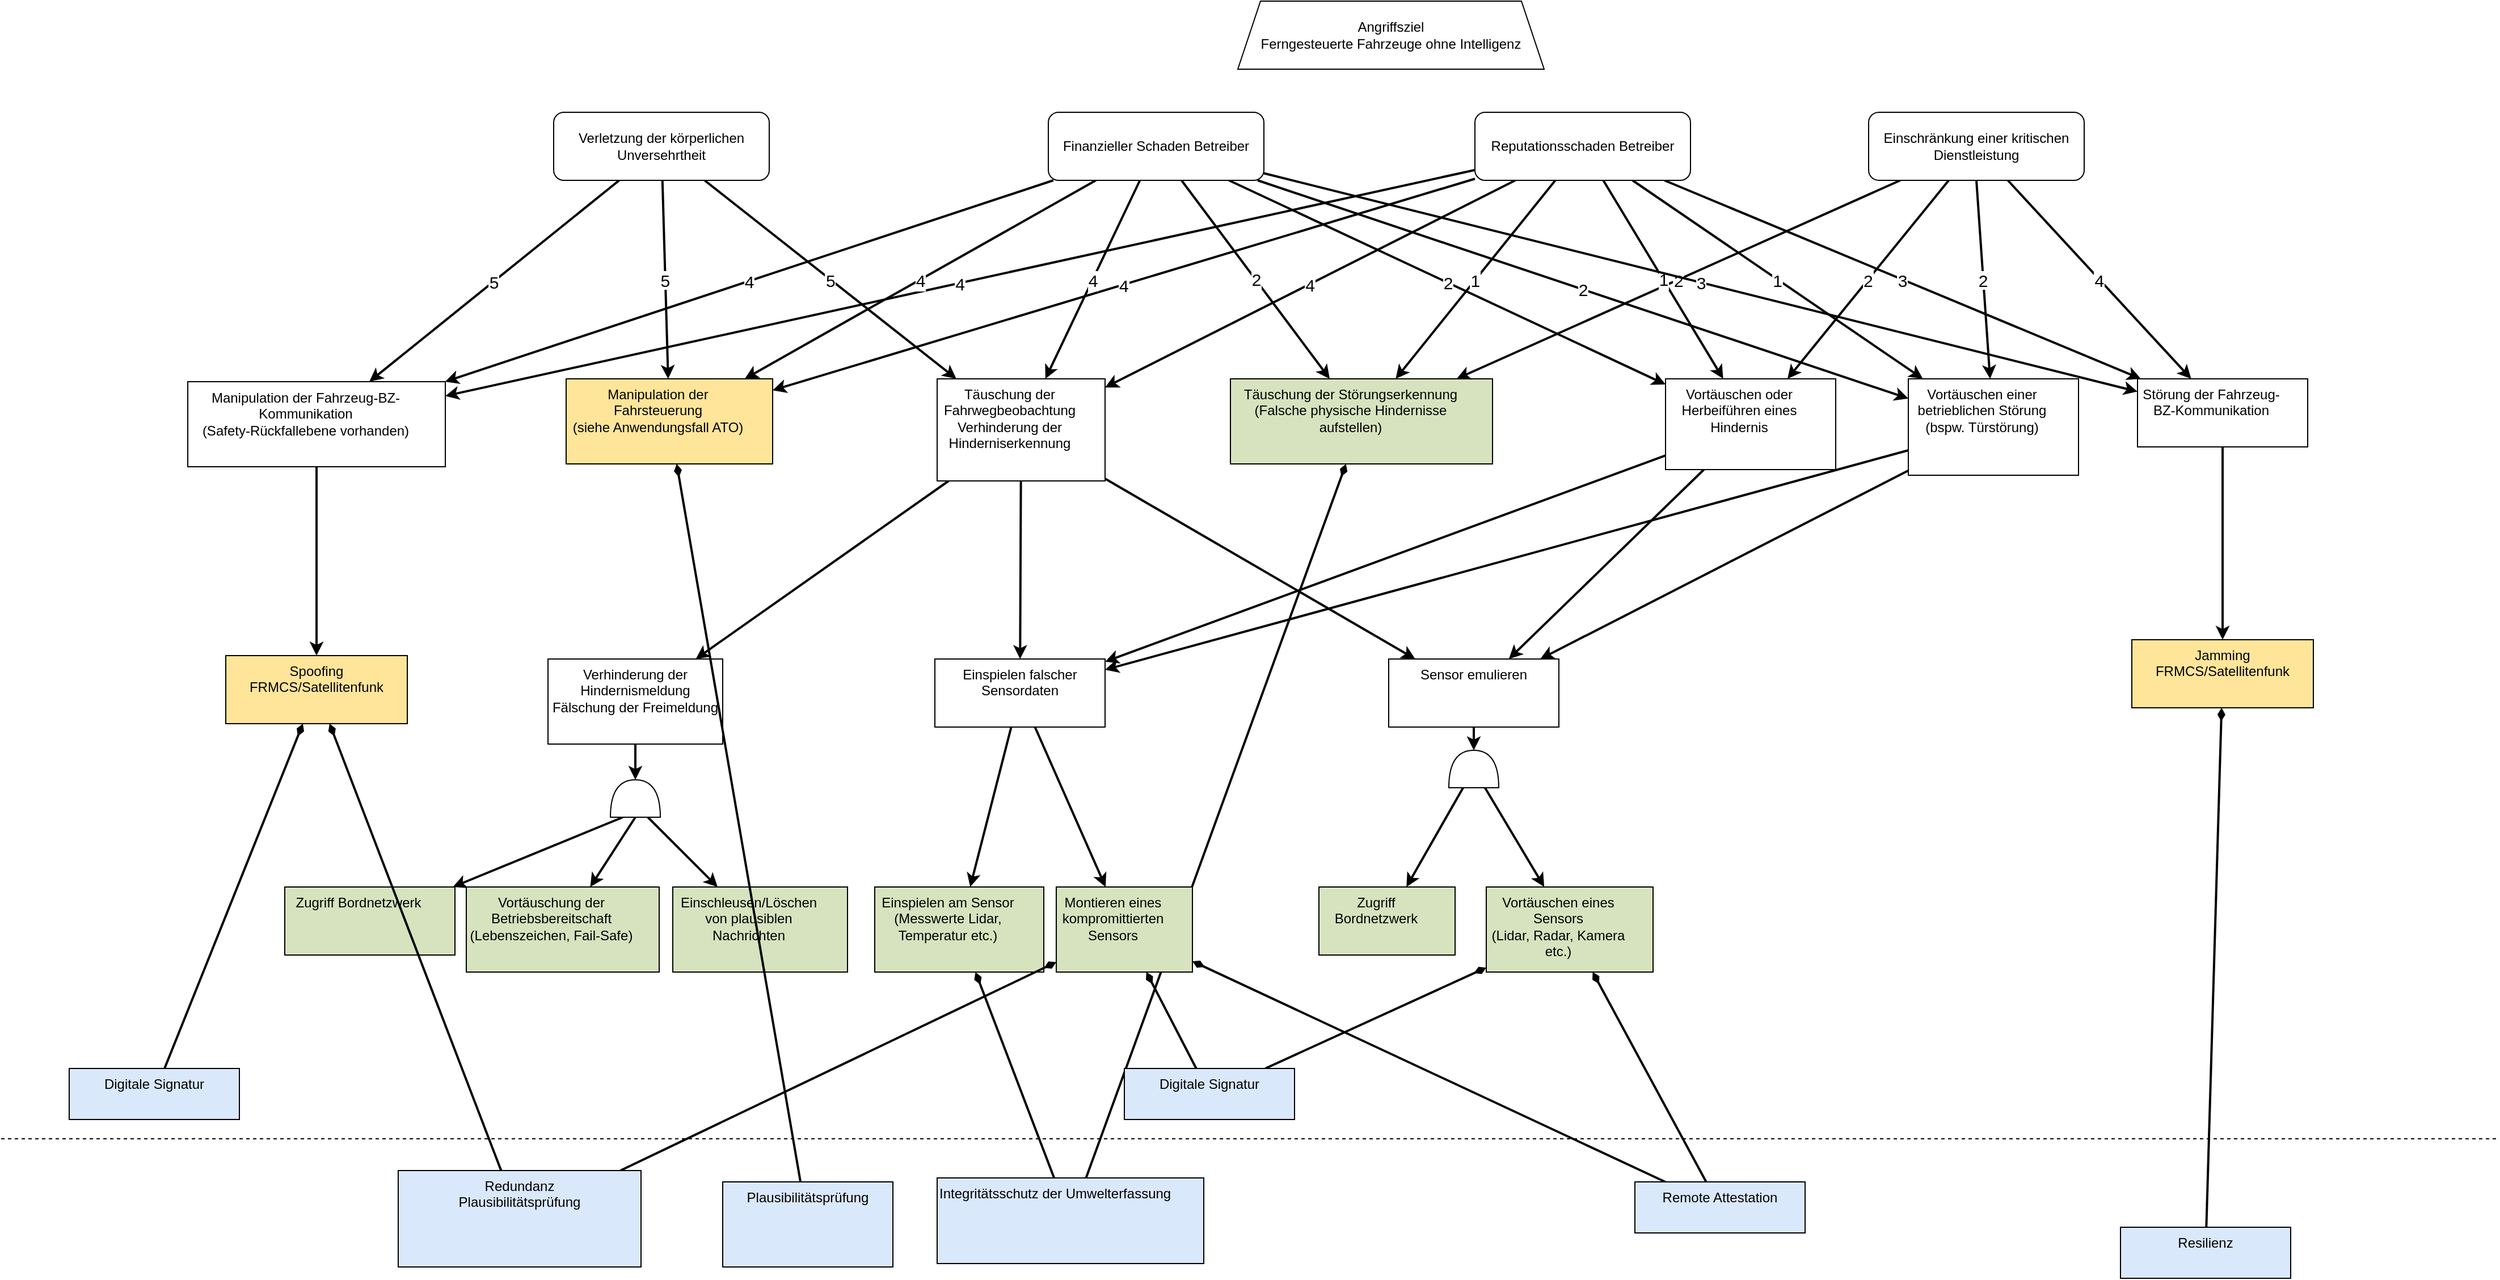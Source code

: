 <mxfile compressed="false" version="22.1.16" type="device">
  <diagram id="18T-zkGLtZhJzbRKgW8F" name="Seite-1">
    <mxGraphModel dx="1434" dy="836" grid="1" gridSize="10" guides="1" tooltips="1" connect="1" arrows="1" fold="1" page="1" pageScale="1" pageWidth="1169" pageHeight="827" math="0" shadow="0">
      <root>
        <object tooltip="" id="0">
          <ag_global_attributes>
            <ag_global_attribute name="Resources" value="" iconName="hammer" min="0" max="5" />
            <ag_global_attribute name="Knowledge" value="" iconName="lightbulb" min="0" max="5" />
            <ag_global_attribute name="Location" value="" iconName="map_pin_ellipse" min="0" max="1" />
            <ag_global_attribute name="Impact" value="" iconName="flame" min="0" max="5" />
          </ag_global_attributes>
          <ag_attributes />
          <ag_computed_attributes />
          <ag_aggregation_functions>
            <ag_aggregation_function name="default" id="6b1d22791hih8" default="activity_w;link" fn="function (collection) { &#xa;    var result = null; &#xa;    if (collection.childAttributes.length == 1) { &#xa;        result = collection.childAttributes[0].attributes;&#xa;        result._marking = collection.childAttributes[0].id;&#xa;    } else { &#xa;        var candidates = []; &#xa;        var worstValue = 0; &#xa;        collection.childAttributes.forEach(function(child) { &#xa;            var value = parseInt(child.computedAttribute); &#xa;            if (value &gt; worstValue) { &#xa;                worstValue = value; &#xa;                candidates = []; &#xa;                candidates.push(child); &#xa;            } else if (value == worstValue) { &#xa;                candidates.push(child); &#xa;            } &#xa;        }); &#xa;        var tiebreaker = function(candidates, name, max) { &#xa;            var min_value = max; &#xa;            candidates.forEach(function(node) { &#xa;                min_value = Math.min(min_value, node.attributes[name]); &#xa;            }); &#xa;            result = []; &#xa;            candidates.forEach(function(node) { &#xa;                if (node.attributes[name] == min_value) { &#xa;                    result.push(node); &#xa;                } &#xa;            }); &#xa;            return result; &#xa;        }; &#xa;        if (candidates.length &gt; 1) { &#xa;            candidates = tiebreaker(candidates, &quot;Resources&quot;, collection.globalAttributes[&quot;Resources&quot;].max); &#xa;            if (candidates.length &gt; 1) { &#xa;                candidates = tiebreaker(candidates, &quot;Knowledge&quot;, collection.globalAttributes[&quot;Knowledge&quot;].max); &#xa;            } &#xa;        } &#xa;        result = candidates[0].attributes;&#xa;        result._marking = candidates[0].id;&#xa;    } &#xa;    return result; &#xa;}" />
            <ag_aggregation_function name="AND" id="gf0d4f199018" default="and" fn="function (collection) { &#xa;    var result = {}; &#xa;    var ids = [];&#xa;    collection.childAttributes.forEach(function(child) { &#xa;    for (var attribute in child.attributes) { &#xa;            if (attribute in result) { &#xa;                result[attribute] += parseInt(child.attributes[attribute]); &#xa;            } else { &#xa;                result[attribute] = parseInt(child.attributes[attribute]); &#xa;            } &#xa;        }&#xa;        ids.push(child.id);&#xa;    }); &#xa;    for (var attribute in result) { &#xa;        if (attribute in collection.globalAttributes) { &#xa;            result[attribute] = Math.min(collection.globalAttributes[attribute].max, result[attribute]); &#xa;        } &#xa;    }&#xa;    result._marking = ids.join(&quot;;&quot;);&#xa;    return result; &#xa;}" />
            <ag_aggregation_function name="Security Control" id="73f575i0ghij5" default="activity_g;activity_y" fn="function (collection) { &#xa;    var result = {}; &#xa;    for (var attribute in collection.localAttributes) { &#xa;        result[attribute] = parseInt(collection.localAttributes[attribute]); &#xa;    } &#xa;    collection.childAttributes.forEach(function(child) { &#xa;        for (var attribute in child.attributes) { &#xa;            if (attribute in collection.globalAttributes) { &#xa;                if (attribute in result) { &#xa;                    result[attribute] += parseInt(child.attributes[attribute]); &#xa;                } &#xa;            } &#xa;        } &#xa;    }); &#xa;    for (var attribute in result) { &#xa;        if (attribute in collection.globalAttributes) { &#xa;            result[attribute] = Math.min(collection.globalAttributes[attribute].max, result[attribute]); &#xa;        } &#xa;    } &#xa;    return result; &#xa;}" />
            <ag_aggregation_function name="Risk" id="egf49jfgj408" default="consequence" fn="function (collection) {  &#xa;    var maxRisk = &quot;L&quot;; &#xa;    var matrix = [ &#xa;        [&quot;L&quot;, &quot;L&quot;, &quot;L&quot;, &quot;L&quot;, &quot;L&quot;], &#xa;        [&quot;L&quot;, &quot;L&quot;, &quot;M&quot;, &quot;M&quot;, &quot;M&quot;], &#xa;        [&quot;L&quot;, &quot;M&quot;, &quot;M&quot;, &quot;S&quot;, &quot;S&quot;], &#xa;        [&quot;L&quot;, &quot;M&quot;, &quot;S&quot;, &quot;V&quot;, &quot;V&quot;], &#xa;        [&quot;L&quot;, &quot;M&quot;, &quot;S&quot;, &quot;V&quot;, &quot;V&quot;], &#xa;    ];&#xa;    var updatedImpacts = [];&#xa;    var ids = [];&#xa; &#xa;    var compareRisk = function(risk1, risk2) { &#xa;        /*&#xa;        * Returns:&#xa;        *  - Null: if one of the parameters is not a character representing a risk&#xa;        *  - Negativ integer: if risk1 &lt; risk2&#xa;        *  - Zero: if risks are equal&#xa;        *  - Positive integer: if risk1 &gt; risk2&#xa;        */&#xa;        var values = [&quot;L&quot;, &quot;M&quot;, &quot;S&quot;, &quot;V&quot;]; &#xa;        var index_risk1 = values.indexOf(risk1); &#xa;        var index_risk2 = values.indexOf(risk2); &#xa; &#xa;        if (index_risk1 == -1 || index_risk2 == -1) { &#xa;            return null; &#xa;        } &#xa;        return index_risk1 - index_risk2; &#xa; &#xa;    } &#xa;     &#xa;    collection.childAttributes.forEach(function(child) {  &#xa;        var impact = 1;  &#xa;        if (child.edgeWeight !== null) {  &#xa;            impact = parseInt(child.edgeWeight);  &#xa;        }&#xa;        var _impact = parseInt(child.attributes._impact) || 0;&#xa;        impact = Math.max(impact - _impact, 1);&#xa;        updatedImpacts.push(child.id + &#39;:&#39; + impact);&#xa;        var af = parseInt(child.computedAttribute) || parseInt(child.attributes._af);&#xa;        risk = matrix[af - 1][impact - 1];&#xa;        result = compareRisk(risk, maxRisk);&#xa;        if (result &gt; 0) { &#xa;            maxRisk = risk;&#xa;            ids = [child.id];&#xa;        } else if (result == 0){&#xa;            ids.push(child.id);&#xa;        }&#xa;    });  &#xa;  &#xa;    var result = {&#39;_risk&#39;: maxRisk, &quot;_marking&quot;: ids.join(&quot;;&quot;)};&#xa;    if (updatedImpacts.length &gt; 0) {&#xa;        result._weight = updatedImpacts.join(&#39;;&#39;);&#xa;    }&#xa;    return result;&#xa;}" />
            <ag_aggregation_function name="Impact" id="397423adceb0f" default="" fn="function(collection) {&#xa;    var impact = 0;&#xa;    var result = {}&#xa;    &#xa;    collection.childAttributes.forEach(function(child) {&#xa;        if (&quot;Impact&quot; in child.attributes) {&#xa;            impact += parseInt(child.attributes[&quot;Impact&quot;]);&#xa;        } else if (&quot;Resources&quot; in child.attributes &amp;&amp; &quot;Knowledge&quot; in child.attributes &amp;&amp; &quot;Location&quot; in child.attributes) {&#xa;            result._af = child.computedAttribute&#xa;            result._marking = child.id;&#xa;        }&#xa;    });&#xa;    result._impact = Math.min(impact, collection.globalAttributes[&quot;Impact&quot;].max);&#xa;    &#xa;    return result;&#xa;}" />
          </ag_aggregation_functions>
          <ag_computed_attributes_functions>
            <ag_computed_attributes_function name="default" id="dbg60ff69g9a" default="activity_w;activity_g;activity_y" fn="function (collection) { &#xa;    var colorMatrix = {&#xa;        5: {&quot;fillColor&quot;: &quot;#cc0000&quot;, &quot;fontColor&quot;: &quot;#ffffff&quot;},&#xa;        4: {&quot;fillColor&quot;: &quot;#ff4000&quot;, &quot;fontColor&quot;: &quot;#ffffff&quot;},&#xa;        3: {&quot;fillColor&quot;: &quot;#ffdd00&quot;, &quot;fontColor&quot;: &quot;#000000&quot;},&#xa;        2: {&quot;fillColor&quot;: &quot;#d4ff00&quot;, &quot;fontColor&quot;: &quot;#000000&quot;},&#xa;        1: {&quot;fillColor&quot;: &quot;#40ff00&quot;, &quot;fontColor&quot;: &quot;#000000&quot;}&#xa;    }&#xa;    var matrix = [ &#xa;        [5, 5, 4, 3, 2], &#xa;        [5, 4, 4, 3, 2], &#xa;        [5, 4, 4, 3, 2], &#xa;        [4, 3, 3, 2, 1], &#xa;        [3, 2, 2, 1, 1], &#xa;    ];&#xa;    var result = {};&#xa;    &#xa;    if (&quot;Knowledge&quot; in collection.cellAttributes &amp;&amp; &quot;Resources&quot; in collection.cellAttributes) {&#xa;        var knowledgeIndex = parseInt(collection.cellAttributes[&quot;Knowledge&quot;]) - 1; &#xa;        var resourcesIndex = parseInt(collection.cellAttributes[&quot;Resources&quot;]) - 1;&#xa;        &#xa;        var value = Math.min(5, &#xa;            Math.max(collection.globalAttributes[&quot;Location&quot;].max, &#xa;                Math.max( matrix[knowledgeIndex][resourcesIndex] - parseInt(collection.cellAttributes[&quot;Location&quot;])) &#xa;            ));&#xa;        result = colorMatrix[value] || result;&#xa;        result[&quot;value&quot;] = value;&#xa;    }&#xa;    &#xa;    return result;&#xa;}" />
            <ag_computed_attributes_function name="Risk" id="6c831697g9i0a" default="" fn="function(collection){&#xa;    var riskMatrix = {&#xa;        &quot;V&quot;: {&quot;fillColor&quot;: &quot;#cc0000&quot;, &quot;fontColor&quot;: &quot;#ffffff&quot;},&#xa;        &quot;S&quot;: {&quot;fillColor&quot;: &quot;#ff4000&quot;, &quot;fontColor&quot;: &quot;#ffffff&quot;},&#xa;        &quot;M&quot;: {&quot;fillColor&quot;: &quot;#ffdd00&quot;, &quot;fontColor&quot;: &quot;#000000&quot;},&#xa;        &quot;L&quot;: {&quot;fillColor&quot;: &quot;#40ff00&quot;, &quot;fontColor&quot;: &quot;#000000&quot;},&#xa;    };&#xa;    var result = {};&#xa;    &#xa;    if (&quot;_risk&quot; in collection.cellAttributes) {&#xa;        var risk = collection.cellAttributes[&quot;_risk&quot;];&#xa;        result = riskMatrix[risk] || result;&#xa;        result[&quot;value&quot;] = risk;&#xa;    }&#xa;    &#xa;    return result; &#xa;}" />
          </ag_computed_attributes_functions>
          <mxCell />
        </object>
        <object id="1">
          <ag_attributes />
          <ag_computed_attributes />
          <mxCell parent="0" />
        </object>
        <object label="Angriffsziel&#xa;Ferngesteuerte Fahrzeuge ohne Intelligenz" id="mxATmi012RiIu9O2vkhX-1">
          <ag_attributes />
          <ag_computed_attributes />
          <mxCell style="shape=trapezoid;perimeter=trapezoidPerimeter;whiteSpace=wrap;fixedSize=1;" parent="1" vertex="1">
            <mxGeometry x="1150" y="37" width="270" height="60" as="geometry" />
          </mxCell>
        </object>
        <object id="jjqHPBLe786R-txHyVQs-14">
          <ag_attributes />
          <ag_computed_attributes />
          <mxCell style="edgeStyle=none;rounded=0;orthogonalLoop=1;jettySize=auto;html=1;strokeWidth=2;startArrow=diamondThin;startFill=1;endArrow=none;endFill=0;strokeColor=#000000;" parent="1" source="mxATmi012RiIu9O2vkhX-2" target="jjqHPBLe786R-txHyVQs-13" edge="1">
            <mxGeometry relative="1" as="geometry" />
          </mxCell>
        </object>
        <object label="Täuschung der Störungserkennung&#xa;(Falsche physische Hindernisse aufstellen)" Resources="1" Knowledge="1" Location="1" id="mxATmi012RiIu9O2vkhX-2">
          <ag_attributes label="NaN" Resources="4" Knowledge="3" Location="1" />
          <ag_computed_attributes fillColor="#d4ff00" fontColor="#000000" value="2" />
          <ag_computed_attributes_function_reference ag_computed_attributes_function_reference="dbg60ff69g9a" />
          <ag_aggregation_function_reference ag_aggregation_function_reference="73f575i0ghij5" />
          <mxCell style="rounded=0;whiteSpace=wrap;fillColor=#d7e3bf;shape=attackgraphs.node;verticalAlign=top;spacingRight=20;" parent="1" vertex="1">
            <mxGeometry x="1143.5" y="370" width="231" height="75" as="geometry" />
          </mxCell>
        </object>
        <object id="C86PUB9HSNDWb6o74AGg-10">
          <ag_attributes />
          <ag_computed_attributes />
          <mxCell style="edgeStyle=none;rounded=0;orthogonalLoop=1;jettySize=auto;html=1;strokeWidth=2;strokeColor=#000000;" parent="1" source="mxATmi012RiIu9O2vkhX-3" target="mxATmi012RiIu9O2vkhX-34" edge="1">
            <mxGeometry relative="1" as="geometry" />
          </mxCell>
        </object>
        <object id="C86PUB9HSNDWb6o74AGg-11">
          <ag_attributes />
          <ag_computed_attributes />
          <mxCell style="edgeStyle=none;rounded=0;orthogonalLoop=1;jettySize=auto;html=1;strokeWidth=2;strokeColor=#000000;" parent="1" source="mxATmi012RiIu9O2vkhX-3" target="_hXKhvRjGUk6XDiFUar--5" edge="1">
            <mxGeometry relative="1" as="geometry" />
          </mxCell>
        </object>
        <object label="Vortäuschen einer betrieblichen Störung&#xa;(bspw. Türstörung)" id="mxATmi012RiIu9O2vkhX-3">
          <ag_attributes label="NaN" Resources="5" Knowledge="5" Location="0" _marking="mxATmi012RiIu9O2vkhX-34" />
          <ag_computed_attributes fillColor="#40ff00" fontColor="#000000" value="1" />
          <ag_aggregation_function_reference ag_aggregation_function_reference="6b1d22791hih8" />
          <ag_computed_attributes_function_reference ag_computed_attributes_function_reference="dbg60ff69g9a" />
          <mxCell style="rounded=0;whiteSpace=wrap;shape=attackgraphs.node;verticalAlign=top;spacingRight=20;" parent="1" vertex="1">
            <mxGeometry x="1741" y="370" width="150" height="85" as="geometry" />
          </mxCell>
        </object>
        <object id="mxATmi012RiIu9O2vkhX-33">
          <ag_attributes />
          <ag_computed_attributes />
          <mxCell style="edgeStyle=none;rounded=0;orthogonalLoop=1;jettySize=auto;strokeWidth=2;strokeColor=#000000;" parent="1" source="mxATmi012RiIu9O2vkhX-4" target="mxATmi012RiIu9O2vkhX-32" edge="1">
            <mxGeometry relative="1" as="geometry" />
          </mxCell>
        </object>
        <object label="Manipulation der Fahrzeug-BZ-Kommunikation&#xa;(Safety-Rückfallebene vorhanden)" id="mxATmi012RiIu9O2vkhX-4">
          <ag_attributes label="NaN" Resources="5" Knowledge="5" Location="1" _marking="mxATmi012RiIu9O2vkhX-32" />
          <ag_computed_attributes fillColor="#40ff00" fontColor="#000000" value="1" />
          <ag_aggregation_function_reference ag_aggregation_function_reference="6b1d22791hih8" />
          <ag_computed_attributes_function_reference ag_computed_attributes_function_reference="dbg60ff69g9a" />
          <mxCell style="rounded=0;whiteSpace=wrap;shape=attackgraphs.node;verticalAlign=top;spacingRight=20;" parent="1" vertex="1">
            <mxGeometry x="224.5" y="372.5" width="227" height="75" as="geometry" />
          </mxCell>
        </object>
        <object id="mxATmi012RiIu9O2vkhX-31">
          <ag_attributes />
          <ag_computed_attributes />
          <mxCell style="edgeStyle=none;rounded=0;orthogonalLoop=1;jettySize=auto;strokeWidth=2;strokeColor=#000000;" parent="1" source="mxATmi012RiIu9O2vkhX-5" target="mxATmi012RiIu9O2vkhX-30" edge="1">
            <mxGeometry relative="1" as="geometry" />
          </mxCell>
        </object>
        <object label="Störung der Fahrzeug-BZ-Kommunikation" id="mxATmi012RiIu9O2vkhX-5">
          <ag_attributes label="NaN" Resources="4" Knowledge="5" Location="1" _marking="mxATmi012RiIu9O2vkhX-30" />
          <ag_computed_attributes fillColor="#40ff00" fontColor="#000000" value="1" />
          <ag_aggregation_function_reference ag_aggregation_function_reference="6b1d22791hih8" />
          <ag_computed_attributes_function_reference ag_computed_attributes_function_reference="dbg60ff69g9a" />
          <mxCell style="rounded=0;whiteSpace=wrap;shape=attackgraphs.node;verticalAlign=top;spacingRight=20;" parent="1" vertex="1">
            <mxGeometry x="1943" y="370" width="150" height="60" as="geometry" />
          </mxCell>
        </object>
        <object label="2" id="mxATmi012RiIu9O2vkhX-7">
          <ag_attributes />
          <ag_computed_attributes />
          <mxCell style="rounded=0;orthogonalLoop=1;jettySize=auto;exitX=0.5;exitY=1;exitDx=0;exitDy=0;strokeWidth=2;fontSize=15;strokeColor=#000000;" parent="1" source="mxATmi012RiIu9O2vkhX-6" target="mxATmi012RiIu9O2vkhX-3" edge="1">
            <mxGeometry relative="1" as="geometry" />
          </mxCell>
        </object>
        <object label="2" id="mxATmi012RiIu9O2vkhX-11">
          <ag_attributes />
          <ag_computed_attributes />
          <mxCell style="edgeStyle=none;rounded=0;orthogonalLoop=1;jettySize=auto;strokeWidth=2;fontSize=15;strokeColor=#000000;" parent="1" source="mxATmi012RiIu9O2vkhX-6" target="mxATmi012RiIu9O2vkhX-2" edge="1">
            <mxGeometry relative="1" as="geometry" />
          </mxCell>
        </object>
        <object label="4" id="mxATmi012RiIu9O2vkhX-12">
          <ag_attributes />
          <ag_computed_attributes />
          <mxCell style="edgeStyle=none;rounded=0;orthogonalLoop=1;jettySize=auto;strokeWidth=2;fontSize=15;strokeColor=#000000;" parent="1" source="mxATmi012RiIu9O2vkhX-6" target="mxATmi012RiIu9O2vkhX-5" edge="1">
            <mxGeometry relative="1" as="geometry">
              <mxPoint x="1182" y="367" as="targetPoint" />
            </mxGeometry>
          </mxCell>
        </object>
        <object label="2" id="mxATmi012RiIu9O2vkhX-40">
          <ag_attributes />
          <ag_computed_attributes />
          <mxCell style="edgeStyle=none;rounded=0;orthogonalLoop=1;jettySize=auto;strokeWidth=2;fontSize=15;strokeColor=#000000;" parent="1" source="mxATmi012RiIu9O2vkhX-6" target="mxATmi012RiIu9O2vkhX-39" edge="1">
            <mxGeometry relative="1" as="geometry" />
          </mxCell>
        </object>
        <object label="Einschränkung einer kritischen Dienstleistung" id="mxATmi012RiIu9O2vkhX-6">
          <ag_attributes _risk="L" _marking="mxATmi012RiIu9O2vkhX-3;mxATmi012RiIu9O2vkhX-2;mxATmi012RiIu9O2vkhX-5;mxATmi012RiIu9O2vkhX-39" _weight="mxATmi012RiIu9O2vkhX-3:2;mxATmi012RiIu9O2vkhX-2:2;mxATmi012RiIu9O2vkhX-5:4;mxATmi012RiIu9O2vkhX-39:2" />
          <ag_computed_attributes fillColor="#40ff00" fontColor="#000000" value="L" />
          <ag_aggregation_function_reference ag_aggregation_function_reference="egf49jfgj408" />
          <ag_computed_attributes_function_reference ag_computed_attributes_function_reference="6c831697g9i0a" />
          <mxCell style="rounded=1;whiteSpace=wrap;shape=attackgraphs.node;" parent="1" vertex="1">
            <mxGeometry x="1706" y="135" width="190" height="60" as="geometry" />
          </mxCell>
        </object>
        <object label="" id="mxATmi012RiIu9O2vkhX-35">
          <ag_attributes />
          <ag_computed_attributes />
          <mxCell style="edgeStyle=none;rounded=0;orthogonalLoop=1;jettySize=auto;strokeWidth=2;strokeColor=#000000;" parent="1" source="mxATmi012RiIu9O2vkhX-8" target="mxATmi012RiIu9O2vkhX-34" edge="1">
            <mxGeometry relative="1" as="geometry" />
          </mxCell>
        </object>
        <object id="mxATmi012RiIu9O2vkhX-37">
          <ag_attributes />
          <ag_computed_attributes />
          <mxCell style="edgeStyle=none;rounded=0;orthogonalLoop=1;jettySize=auto;strokeWidth=2;strokeColor=#000000;" parent="1" source="mxATmi012RiIu9O2vkhX-8" target="mxATmi012RiIu9O2vkhX-36" edge="1">
            <mxGeometry relative="1" as="geometry" />
          </mxCell>
        </object>
        <object label="" id="_hXKhvRjGUk6XDiFUar--6">
          <ag_attributes />
          <ag_computed_attributes />
          <mxCell style="edgeStyle=none;rounded=0;orthogonalLoop=1;jettySize=auto;strokeWidth=2;strokeColor=#000000;" parent="1" source="mxATmi012RiIu9O2vkhX-8" target="_hXKhvRjGUk6XDiFUar--5" edge="1">
            <mxGeometry relative="1" as="geometry" />
          </mxCell>
        </object>
        <object label="Täuschung der Fahrwegbeobachtung&#xa;Verhinderung der Hinderniserkennung" id="mxATmi012RiIu9O2vkhX-8">
          <ag_attributes label="NaN" Resources="5" Knowledge="5" Location="0" _marking="mxATmi012RiIu9O2vkhX-34" />
          <ag_computed_attributes fillColor="#40ff00" fontColor="#000000" value="1" />
          <ag_aggregation_function_reference ag_aggregation_function_reference="6b1d22791hih8" />
          <ag_computed_attributes_function_reference ag_computed_attributes_function_reference="dbg60ff69g9a" />
          <mxCell style="rounded=0;whiteSpace=wrap;shape=attackgraphs.node;verticalAlign=top;spacingRight=20;" parent="1" vertex="1">
            <mxGeometry x="885" y="370" width="148" height="90" as="geometry" />
          </mxCell>
        </object>
        <object label="5" id="mxATmi012RiIu9O2vkhX-10">
          <ag_attributes />
          <ag_computed_attributes />
          <mxCell style="edgeStyle=none;rounded=0;orthogonalLoop=1;jettySize=auto;strokeWidth=2;fontSize=15;strokeColor=#000000;" parent="1" source="mxATmi012RiIu9O2vkhX-9" target="mxATmi012RiIu9O2vkhX-8" edge="1">
            <mxGeometry relative="1" as="geometry" />
          </mxCell>
        </object>
        <object label="5" id="mxATmi012RiIu9O2vkhX-13">
          <ag_attributes />
          <ag_computed_attributes />
          <mxCell style="edgeStyle=none;rounded=0;orthogonalLoop=1;jettySize=auto;strokeWidth=2;fontSize=15;strokeColor=#000000;" parent="1" source="mxATmi012RiIu9O2vkhX-9" target="mxATmi012RiIu9O2vkhX-4" edge="1">
            <mxGeometry relative="1" as="geometry" />
          </mxCell>
        </object>
        <object label="5" id="mxATmi012RiIu9O2vkhX-20">
          <ag_attributes />
          <ag_computed_attributes />
          <mxCell style="edgeStyle=none;rounded=0;orthogonalLoop=1;jettySize=auto;strokeWidth=2;fontSize=15;strokeColor=#000000;" parent="1" source="mxATmi012RiIu9O2vkhX-9" target="mxATmi012RiIu9O2vkhX-19" edge="1">
            <mxGeometry relative="1" as="geometry" />
          </mxCell>
        </object>
        <object label="Verletzung der körperlichen Unversehrtheit" id="mxATmi012RiIu9O2vkhX-9">
          <ag_attributes _risk="L" _marking="mxATmi012RiIu9O2vkhX-8;mxATmi012RiIu9O2vkhX-4;mxATmi012RiIu9O2vkhX-19" _weight="mxATmi012RiIu9O2vkhX-8:5;mxATmi012RiIu9O2vkhX-4:5;mxATmi012RiIu9O2vkhX-19:5" />
          <ag_computed_attributes fillColor="#40ff00" fontColor="#000000" value="L" />
          <ag_aggregation_function_reference ag_aggregation_function_reference="egf49jfgj408" />
          <ag_computed_attributes_function_reference ag_computed_attributes_function_reference="6c831697g9i0a" />
          <mxCell style="rounded=1;whiteSpace=wrap;shape=attackgraphs.node;" parent="1" vertex="1">
            <mxGeometry x="547" y="135" width="190" height="60" as="geometry" />
          </mxCell>
        </object>
        <object label="Manipulation der Fahrsteuerung&#xa;(siehe Anwendungsfall ATO)" Resources="2" Knowledge="4" Location="0" id="mxATmi012RiIu9O2vkhX-19">
          <ag_attributes label="NaN" Resources="4" Knowledge="5" Location="0" />
          <ag_computed_attributes fillColor="#40ff00" fontColor="#000000" value="1" />
          <ag_computed_attributes_function_reference ag_computed_attributes_function_reference="dbg60ff69g9a" />
          <ag_aggregation_function_reference ag_aggregation_function_reference="73f575i0ghij5" />
          <mxCell style="rounded=0;whiteSpace=wrap;fillColor=#fee599;shape=attackgraphs.node;verticalAlign=top;spacingRight=20;" parent="1" vertex="1">
            <mxGeometry x="558" y="370" width="182" height="75" as="geometry" />
          </mxCell>
        </object>
        <object label="4" id="mxATmi012RiIu9O2vkhX-22">
          <ag_attributes />
          <ag_computed_attributes />
          <mxCell style="edgeStyle=none;rounded=0;orthogonalLoop=1;jettySize=auto;strokeWidth=2;fontSize=15;strokeColor=#000000;" parent="1" source="mxATmi012RiIu9O2vkhX-21" target="mxATmi012RiIu9O2vkhX-4" edge="1">
            <mxGeometry relative="1" as="geometry" />
          </mxCell>
        </object>
        <object label="4" id="mxATmi012RiIu9O2vkhX-23">
          <ag_attributes />
          <ag_computed_attributes />
          <mxCell style="edgeStyle=none;rounded=0;orthogonalLoop=1;jettySize=auto;strokeWidth=2;fontSize=15;strokeColor=#000000;" parent="1" source="mxATmi012RiIu9O2vkhX-21" target="mxATmi012RiIu9O2vkhX-19" edge="1">
            <mxGeometry relative="1" as="geometry" />
          </mxCell>
        </object>
        <object label="4" id="mxATmi012RiIu9O2vkhX-24">
          <ag_attributes />
          <ag_computed_attributes />
          <mxCell style="edgeStyle=none;rounded=0;orthogonalLoop=1;jettySize=auto;strokeWidth=2;fontSize=15;strokeColor=#000000;" parent="1" source="mxATmi012RiIu9O2vkhX-21" target="mxATmi012RiIu9O2vkhX-8" edge="1">
            <mxGeometry relative="1" as="geometry" />
          </mxCell>
        </object>
        <object label="1" id="mxATmi012RiIu9O2vkhX-25">
          <ag_attributes />
          <ag_computed_attributes />
          <mxCell style="edgeStyle=none;rounded=0;orthogonalLoop=1;jettySize=auto;strokeWidth=2;fontSize=15;strokeColor=#000000;" parent="1" source="mxATmi012RiIu9O2vkhX-21" target="mxATmi012RiIu9O2vkhX-2" edge="1">
            <mxGeometry relative="1" as="geometry" />
          </mxCell>
        </object>
        <object label="1" id="mxATmi012RiIu9O2vkhX-26">
          <ag_attributes />
          <ag_computed_attributes />
          <mxCell style="edgeStyle=none;rounded=0;orthogonalLoop=1;jettySize=auto;strokeWidth=2;fontSize=15;strokeColor=#000000;" parent="1" source="mxATmi012RiIu9O2vkhX-21" target="mxATmi012RiIu9O2vkhX-3" edge="1">
            <mxGeometry relative="1" as="geometry" />
          </mxCell>
        </object>
        <object label="3" id="mxATmi012RiIu9O2vkhX-27">
          <ag_attributes />
          <ag_computed_attributes />
          <mxCell style="edgeStyle=none;rounded=0;orthogonalLoop=1;jettySize=auto;strokeWidth=2;fontSize=15;strokeColor=#000000;" parent="1" source="mxATmi012RiIu9O2vkhX-21" target="mxATmi012RiIu9O2vkhX-5" edge="1">
            <mxGeometry relative="1" as="geometry" />
          </mxCell>
        </object>
        <object label="1" id="C86PUB9HSNDWb6o74AGg-5">
          <ag_attributes />
          <ag_computed_attributes />
          <mxCell style="rounded=0;orthogonalLoop=1;jettySize=auto;html=1;strokeWidth=2;fontSize=15;strokeColor=#000000;" parent="1" source="mxATmi012RiIu9O2vkhX-21" target="mxATmi012RiIu9O2vkhX-39" edge="1">
            <mxGeometry relative="1" as="geometry" />
          </mxCell>
        </object>
        <object label="Reputationsschaden Betreiber" id="mxATmi012RiIu9O2vkhX-21">
          <ag_attributes _risk="L" _marking="mxATmi012RiIu9O2vkhX-4;mxATmi012RiIu9O2vkhX-19;mxATmi012RiIu9O2vkhX-8;mxATmi012RiIu9O2vkhX-2;mxATmi012RiIu9O2vkhX-3;mxATmi012RiIu9O2vkhX-5;mxATmi012RiIu9O2vkhX-39" _weight="mxATmi012RiIu9O2vkhX-4:4;mxATmi012RiIu9O2vkhX-19:4;mxATmi012RiIu9O2vkhX-8:4;mxATmi012RiIu9O2vkhX-2:1;mxATmi012RiIu9O2vkhX-3:1;mxATmi012RiIu9O2vkhX-5:3;mxATmi012RiIu9O2vkhX-39:1" />
          <ag_computed_attributes fillColor="#40ff00" fontColor="#000000" value="L" />
          <ag_aggregation_function_reference ag_aggregation_function_reference="egf49jfgj408" />
          <ag_computed_attributes_function_reference ag_computed_attributes_function_reference="6c831697g9i0a" />
          <mxCell style="rounded=1;whiteSpace=wrap;shape=attackgraphs.node;" parent="1" vertex="1">
            <mxGeometry x="1359" y="135" width="190" height="60" as="geometry" />
          </mxCell>
        </object>
        <object id="jjqHPBLe786R-txHyVQs-3">
          <ag_attributes />
          <ag_computed_attributes />
          <mxCell style="rounded=0;orthogonalLoop=1;jettySize=auto;html=1;strokeWidth=2;startArrow=diamondThin;startFill=1;endArrow=none;endFill=0;strokeColor=#000000;" parent="1" source="mxATmi012RiIu9O2vkhX-30" target="jjqHPBLe786R-txHyVQs-1" edge="1">
            <mxGeometry relative="1" as="geometry" />
          </mxCell>
        </object>
        <object label="Jamming&#xa;FRMCS/Satellitenfunk" Resources="2" Knowledge="2" Location="1" id="mxATmi012RiIu9O2vkhX-30">
          <ag_attributes label="NaN" Resources="4" Knowledge="5" Location="1" />
          <ag_computed_attributes fillColor="#40ff00" fontColor="#000000" value="1" />
          <ag_computed_attributes_function_reference ag_computed_attributes_function_reference="dbg60ff69g9a" />
          <ag_aggregation_function_reference ag_aggregation_function_reference="73f575i0ghij5" />
          <mxCell style="rounded=0;whiteSpace=wrap;fillColor=#fee599;shape=attackgraphs.node;verticalAlign=top;" parent="1" vertex="1">
            <mxGeometry x="1938" y="600" width="160" height="60" as="geometry" />
          </mxCell>
        </object>
        <object id="jjqHPBLe786R-txHyVQs-6">
          <ag_attributes />
          <ag_computed_attributes />
          <mxCell style="edgeStyle=none;rounded=0;orthogonalLoop=1;jettySize=auto;html=1;strokeWidth=2;startArrow=diamondThin;startFill=1;endArrow=none;endFill=0;strokeColor=#000000;" parent="1" source="mxATmi012RiIu9O2vkhX-32" target="jjqHPBLe786R-txHyVQs-4" edge="1">
            <mxGeometry relative="1" as="geometry" />
          </mxCell>
        </object>
        <object label="Spoofing&#xa;FRMCS/Satellitenfunk" Resources="3" Knowledge="4" Location="1" id="mxATmi012RiIu9O2vkhX-32">
          <ag_attributes label="NaN" Resources="5" Knowledge="5" Location="1" />
          <ag_computed_attributes fillColor="#40ff00" fontColor="#000000" value="1" />
          <ag_computed_attributes_function_reference ag_computed_attributes_function_reference="dbg60ff69g9a" />
          <ag_aggregation_function_reference ag_aggregation_function_reference="73f575i0ghij5" />
          <mxCell style="rounded=0;whiteSpace=wrap;fillColor=#fee599;shape=attackgraphs.node;verticalAlign=top;" parent="1" vertex="1">
            <mxGeometry x="258" y="614" width="160" height="60" as="geometry" />
          </mxCell>
        </object>
        <object id="_hXKhvRjGUk6XDiFUar--2">
          <ag_attributes />
          <ag_computed_attributes />
          <mxCell style="rounded=0;orthogonalLoop=1;jettySize=auto;strokeWidth=2;strokeColor=#000000;" parent="1" source="mxATmi012RiIu9O2vkhX-34" target="_hXKhvRjGUk6XDiFUar--1" edge="1">
            <mxGeometry relative="1" as="geometry" />
          </mxCell>
        </object>
        <object id="_hXKhvRjGUk6XDiFUar--4">
          <ag_attributes />
          <ag_computed_attributes />
          <mxCell style="edgeStyle=none;rounded=0;orthogonalLoop=1;jettySize=auto;strokeWidth=2;strokeColor=#000000;" parent="1" source="mxATmi012RiIu9O2vkhX-34" target="_hXKhvRjGUk6XDiFUar--3" edge="1">
            <mxGeometry relative="1" as="geometry" />
          </mxCell>
        </object>
        <object label="Einspielen falscher Sensordaten" id="mxATmi012RiIu9O2vkhX-34">
          <ag_attributes label="NaN" Resources="5" Knowledge="5" Location="0" _marking="_hXKhvRjGUk6XDiFUar--1" />
          <ag_computed_attributes fillColor="#40ff00" fontColor="#000000" value="1" />
          <ag_aggregation_function_reference ag_aggregation_function_reference="6b1d22791hih8" />
          <ag_computed_attributes_function_reference ag_computed_attributes_function_reference="dbg60ff69g9a" />
          <mxCell style="whiteSpace=wrap;rounded=0;shape=attackgraphs.node;verticalAlign=top;" parent="1" vertex="1">
            <mxGeometry x="883" y="617" width="150" height="60" as="geometry" />
          </mxCell>
        </object>
        <object id="mxATmi012RiIu9O2vkhX-44">
          <ag_attributes />
          <ag_computed_attributes />
          <mxCell style="edgeStyle=none;rounded=0;orthogonalLoop=1;jettySize=auto;strokeWidth=2;strokeColor=#000000;" parent="1" source="mxATmi012RiIu9O2vkhX-36" target="mxATmi012RiIu9O2vkhX-41" edge="1">
            <mxGeometry relative="1" as="geometry" />
          </mxCell>
        </object>
        <object label="Verhinderung der Hindernismeldung&#xa;Fälschung der Freimeldung" id="mxATmi012RiIu9O2vkhX-36">
          <ag_attributes label="NaN" Resources="5" Knowledge="5" Location="1" _marking="mxATmi012RiIu9O2vkhX-41" />
          <ag_computed_attributes fillColor="#40ff00" fontColor="#000000" value="1" />
          <ag_aggregation_function_reference ag_aggregation_function_reference="6b1d22791hih8" />
          <ag_computed_attributes_function_reference ag_computed_attributes_function_reference="dbg60ff69g9a" />
          <mxCell style="whiteSpace=wrap;rounded=0;shape=attackgraphs.node;verticalAlign=top;" parent="1" vertex="1">
            <mxGeometry x="542" y="617" width="154" height="75" as="geometry" />
          </mxCell>
        </object>
        <object id="C86PUB9HSNDWb6o74AGg-8">
          <ag_attributes />
          <ag_computed_attributes />
          <mxCell style="edgeStyle=none;rounded=0;orthogonalLoop=1;jettySize=auto;html=1;strokeWidth=2;strokeColor=#000000;" parent="1" source="mxATmi012RiIu9O2vkhX-39" target="mxATmi012RiIu9O2vkhX-34" edge="1">
            <mxGeometry relative="1" as="geometry" />
          </mxCell>
        </object>
        <object id="C86PUB9HSNDWb6o74AGg-9">
          <ag_attributes />
          <ag_computed_attributes />
          <mxCell style="edgeStyle=none;rounded=0;orthogonalLoop=1;jettySize=auto;html=1;strokeWidth=2;strokeColor=#000000;" parent="1" source="mxATmi012RiIu9O2vkhX-39" target="_hXKhvRjGUk6XDiFUar--5" edge="1">
            <mxGeometry relative="1" as="geometry" />
          </mxCell>
        </object>
        <object label="Vortäuschen oder Herbeiführen eines Hindernis" id="mxATmi012RiIu9O2vkhX-39">
          <ag_attributes label="NaN" Resources="5" Knowledge="5" Location="0" _marking="mxATmi012RiIu9O2vkhX-34" />
          <ag_computed_attributes fillColor="#40ff00" fontColor="#000000" value="1" />
          <ag_aggregation_function_reference ag_aggregation_function_reference="6b1d22791hih8" />
          <ag_computed_attributes_function_reference ag_computed_attributes_function_reference="dbg60ff69g9a" />
          <mxCell style="rounded=0;whiteSpace=wrap;shape=attackgraphs.node;verticalAlign=top;spacingRight=20;" parent="1" vertex="1">
            <mxGeometry x="1527" y="370" width="150" height="80" as="geometry" />
          </mxCell>
        </object>
        <object id="mxATmi012RiIu9O2vkhX-46">
          <ag_attributes />
          <ag_computed_attributes />
          <mxCell style="edgeStyle=none;rounded=0;orthogonalLoop=1;jettySize=auto;strokeWidth=2;exitX=0;exitY=0.5;exitDx=0;exitDy=0;exitPerimeter=0;strokeColor=#000000;" parent="1" source="mxATmi012RiIu9O2vkhX-41" target="mxATmi012RiIu9O2vkhX-45" edge="1">
            <mxGeometry relative="1" as="geometry" />
          </mxCell>
        </object>
        <object id="mxATmi012RiIu9O2vkhX-48">
          <ag_attributes />
          <ag_computed_attributes />
          <mxCell style="edgeStyle=none;rounded=0;orthogonalLoop=1;jettySize=auto;strokeWidth=2;exitX=0;exitY=0.75;exitDx=0;exitDy=0;exitPerimeter=0;strokeColor=#000000;" parent="1" source="mxATmi012RiIu9O2vkhX-41" target="mxATmi012RiIu9O2vkhX-47" edge="1">
            <mxGeometry relative="1" as="geometry" />
          </mxCell>
        </object>
        <object id="_hXKhvRjGUk6XDiFUar--17">
          <ag_attributes />
          <ag_computed_attributes />
          <mxCell style="edgeStyle=none;rounded=0;orthogonalLoop=1;jettySize=auto;strokeWidth=2;exitX=0;exitY=0.25;exitDx=0;exitDy=0;exitPerimeter=0;strokeColor=#000000;" parent="1" source="mxATmi012RiIu9O2vkhX-41" target="_hXKhvRjGUk6XDiFUar--16" edge="1">
            <mxGeometry relative="1" as="geometry" />
          </mxCell>
        </object>
        <object label="" id="mxATmi012RiIu9O2vkhX-41">
          <ag_attributes label="NaN" Resources="5" Knowledge="5" Location="1" _marking="mxATmi012RiIu9O2vkhX-45;mxATmi012RiIu9O2vkhX-47;_hXKhvRjGUk6XDiFUar--16" />
          <ag_computed_attributes />
          <ag_aggregation_function_reference ag_aggregation_function_reference="gf0d4f199018" />
          <mxCell style="shape=or;whiteSpace=wrap;rotation=-90;" parent="1" vertex="1">
            <mxGeometry x="602.5" y="718" width="33" height="44" as="geometry" />
          </mxCell>
        </object>
        <object label="Vortäuschung der Betriebsbereitschaft&#xa;(Lebenszeichen, Fail-Safe)" Resources="3" Knowledge="4" Location="0" id="mxATmi012RiIu9O2vkhX-45">
          <ag_attributes />
          <ag_computed_attributes fillColor="#ffdd00" fontColor="#000000" value="3" />
          <ag_computed_attributes_function_reference ag_computed_attributes_function_reference="dbg60ff69g9a" />
          <ag_aggregation_function_reference ag_aggregation_function_reference="6b1d22791hih8" />
          <mxCell style="whiteSpace=wrap;rounded=0;fillColor=#d7e3bf;shape=attackgraphs.node;verticalAlign=top;spacingRight=20;" parent="1" vertex="1">
            <mxGeometry x="470" y="818" width="170" height="75" as="geometry" />
          </mxCell>
        </object>
        <object id="jjqHPBLe786R-txHyVQs-11">
          <ag_attributes />
          <ag_computed_attributes />
          <mxCell style="edgeStyle=none;rounded=0;orthogonalLoop=1;jettySize=auto;html=1;strokeWidth=2;startArrow=diamondThin;startFill=1;endArrow=none;endFill=0;strokeColor=#000000;" parent="1" source="_hXKhvRjGUk6XDiFUar--1" target="jjqHPBLe786R-txHyVQs-13" edge="1">
            <mxGeometry relative="1" as="geometry">
              <mxPoint x="977.203" y="1078" as="targetPoint" />
            </mxGeometry>
          </mxCell>
        </object>
        <object label="Einspielen am Sensor&#xa;(Messwerte Lidar, Temperatur etc.)" Resources="2" Knowledge="3" Location="0" id="_hXKhvRjGUk6XDiFUar--1">
          <ag_attributes label="NaN" Resources="5" Knowledge="5" Location="0" />
          <ag_computed_attributes fillColor="#40ff00" fontColor="#000000" value="1" />
          <ag_computed_attributes_function_reference ag_computed_attributes_function_reference="dbg60ff69g9a" />
          <ag_aggregation_function_reference ag_aggregation_function_reference="73f575i0ghij5" />
          <mxCell style="whiteSpace=wrap;rounded=0;fillColor=#d7e3bf;shape=attackgraphs.node;verticalAlign=top;spacingRight=20;" parent="1" vertex="1">
            <mxGeometry x="830" y="818" width="149" height="75" as="geometry" />
          </mxCell>
        </object>
        <object id="jjqHPBLe786R-txHyVQs-12">
          <ag_attributes />
          <ag_computed_attributes />
          <mxCell style="edgeStyle=none;rounded=0;orthogonalLoop=1;jettySize=auto;html=1;strokeWidth=2;startArrow=diamondThin;startFill=1;endArrow=none;endFill=0;strokeColor=#000000;" parent="1" source="_hXKhvRjGUk6XDiFUar--3" target="jjqHPBLe786R-txHyVQs-5" edge="1">
            <mxGeometry relative="1" as="geometry" />
          </mxCell>
        </object>
        <object id="T7xIwARwnLmDRatkTJz6-1">
          <ag_attributes />
          <ag_computed_attributes />
          <mxCell style="rounded=0;orthogonalLoop=1;jettySize=auto;html=1;strokeWidth=2;endArrow=none;startArrow=diamondThin;startFill=1;endFill=0;strokeColor=#000000;" parent="1" source="_hXKhvRjGUk6XDiFUar--3" target="T7xIwARwnLmDRatkTJz6-7" edge="1">
            <mxGeometry relative="1" as="geometry" />
          </mxCell>
        </object>
        <object id="T7xIwARwnLmDRatkTJz6-6">
          <ag_attributes />
          <ag_computed_attributes />
          <mxCell style="edgeStyle=none;rounded=0;orthogonalLoop=1;jettySize=auto;html=1;strokeWidth=2;endArrow=none;startArrow=diamondThin;startFill=1;endFill=0;strokeColor=#000000;" parent="1" source="_hXKhvRjGUk6XDiFUar--3" target="T7xIwARwnLmDRatkTJz6-3" edge="1">
            <mxGeometry relative="1" as="geometry" />
          </mxCell>
        </object>
        <object label="Montieren eines kompromittierten Sensors" Resources="2" Knowledge="2" Location="1" id="_hXKhvRjGUk6XDiFUar--3">
          <ag_attributes label="NaN" Resources="5" Knowledge="5" Location="1" />
          <ag_computed_attributes fillColor="#40ff00" fontColor="#000000" value="1" />
          <ag_computed_attributes_function_reference ag_computed_attributes_function_reference="dbg60ff69g9a" />
          <ag_aggregation_function_reference ag_aggregation_function_reference="73f575i0ghij5" />
          <mxCell style="whiteSpace=wrap;rounded=0;fillColor=#d7e3bf;shape=attackgraphs.node;verticalAlign=top;spacingRight=20;" parent="1" vertex="1">
            <mxGeometry x="990" y="818" width="120" height="75" as="geometry" />
          </mxCell>
        </object>
        <object id="_hXKhvRjGUk6XDiFUar--8">
          <ag_attributes />
          <ag_computed_attributes />
          <mxCell style="edgeStyle=none;rounded=0;orthogonalLoop=1;jettySize=auto;strokeWidth=2;strokeColor=#000000;" parent="1" source="_hXKhvRjGUk6XDiFUar--5" target="_hXKhvRjGUk6XDiFUar--7" edge="1">
            <mxGeometry relative="1" as="geometry" />
          </mxCell>
        </object>
        <object label="Sensor emulieren" Resources="" Knowledge="" Location="" id="_hXKhvRjGUk6XDiFUar--5">
          <ag_attributes label="NaN" Resources="5" Knowledge="5" Location="1" _marking="_hXKhvRjGUk6XDiFUar--7" />
          <ag_computed_attributes fillColor="#40ff00" fontColor="#000000" value="1" />
          <ag_aggregation_function_reference ag_aggregation_function_reference="6b1d22791hih8" />
          <ag_computed_attributes_function_reference ag_computed_attributes_function_reference="dbg60ff69g9a" />
          <mxCell style="whiteSpace=wrap;rounded=0;shape=attackgraphs.node;verticalAlign=top;" parent="1" vertex="1">
            <mxGeometry x="1283" y="617" width="150" height="60" as="geometry" />
          </mxCell>
        </object>
        <object label="" id="_hXKhvRjGUk6XDiFUar--12">
          <ag_attributes />
          <ag_computed_attributes />
          <mxCell style="edgeStyle=none;rounded=0;orthogonalLoop=1;jettySize=auto;strokeWidth=2;strokeColor=#000000;" parent="1" source="_hXKhvRjGUk6XDiFUar--7" target="_hXKhvRjGUk6XDiFUar--11" edge="1">
            <mxGeometry relative="1" as="geometry" />
          </mxCell>
        </object>
        <object label="" id="_hXKhvRjGUk6XDiFUar--14">
          <ag_attributes />
          <ag_computed_attributes />
          <mxCell style="edgeStyle=none;rounded=0;orthogonalLoop=1;jettySize=auto;strokeWidth=2;strokeColor=#000000;" parent="1" source="_hXKhvRjGUk6XDiFUar--7" target="_hXKhvRjGUk6XDiFUar--13" edge="1">
            <mxGeometry relative="1" as="geometry" />
          </mxCell>
        </object>
        <object label="" id="_hXKhvRjGUk6XDiFUar--7">
          <ag_attributes label="NaN" Resources="5" Knowledge="5" Location="1" _marking="_hXKhvRjGUk6XDiFUar--11;_hXKhvRjGUk6XDiFUar--13" />
          <ag_computed_attributes />
          <ag_aggregation_function_reference ag_aggregation_function_reference="gf0d4f199018" />
          <mxCell style="shape=or;whiteSpace=wrap;rotation=-90;" parent="1" vertex="1">
            <mxGeometry x="1341.5" y="692" width="33" height="44" as="geometry" />
          </mxCell>
        </object>
        <object label="Zugriff&#xa;Bordnetzwerk" Resources="3" Knowledge="4" Location="1" id="_hXKhvRjGUk6XDiFUar--11">
          <ag_attributes label="NaN" Resources="3" Knowledge="4" Location="1" />
          <ag_computed_attributes fillColor="#d4ff00" fontColor="#000000" value="2" />
          <ag_computed_attributes_function_reference ag_computed_attributes_function_reference="dbg60ff69g9a" />
          <ag_aggregation_function_reference ag_aggregation_function_reference="73f575i0ghij5" />
          <mxCell style="whiteSpace=wrap;rounded=0;fillColor=#d7e3bf;shape=attackgraphs.node;verticalAlign=top;spacingRight=20;" parent="1" vertex="1">
            <mxGeometry x="1221.5" y="818" width="120" height="60" as="geometry" />
          </mxCell>
        </object>
        <object id="T7xIwARwnLmDRatkTJz6-4">
          <ag_attributes />
          <ag_computed_attributes />
          <mxCell style="edgeStyle=none;rounded=0;orthogonalLoop=1;jettySize=auto;html=1;strokeWidth=2;endArrow=none;startArrow=diamondThin;startFill=1;endFill=0;strokeColor=#000000;" parent="1" source="_hXKhvRjGUk6XDiFUar--13" target="T7xIwARwnLmDRatkTJz6-3" edge="1">
            <mxGeometry relative="1" as="geometry" />
          </mxCell>
        </object>
        <object id="T7xIwARwnLmDRatkTJz6-5">
          <ag_attributes />
          <ag_computed_attributes />
          <mxCell style="edgeStyle=none;rounded=0;orthogonalLoop=1;jettySize=auto;html=1;strokeWidth=2;endArrow=none;startArrow=diamondThin;startFill=1;endFill=0;strokeColor=#000000;" parent="1" source="_hXKhvRjGUk6XDiFUar--13" target="T7xIwARwnLmDRatkTJz6-7" edge="1">
            <mxGeometry relative="1" as="geometry" />
          </mxCell>
        </object>
        <object label="Vortäuschen eines Sensors&#xa;(Lidar, Radar, Kamera etc.)" Resources="2" Knowledge="3" Location="1" id="_hXKhvRjGUk6XDiFUar--13">
          <ag_attributes label="NaN" Resources="5" Knowledge="5" Location="1" />
          <ag_computed_attributes fillColor="#40ff00" fontColor="#000000" value="1" />
          <ag_computed_attributes_function_reference ag_computed_attributes_function_reference="dbg60ff69g9a" />
          <ag_aggregation_function_reference ag_aggregation_function_reference="73f575i0ghij5" />
          <mxCell style="whiteSpace=wrap;rounded=0;fillColor=#d7e3bf;shape=attackgraphs.node;verticalAlign=top;spacingRight=20;" parent="1" vertex="1">
            <mxGeometry x="1369" y="818" width="147" height="75" as="geometry" />
          </mxCell>
        </object>
        <object label="4" id="C86PUB9HSNDWb6o74AGg-12">
          <ag_attributes />
          <ag_computed_attributes />
          <mxCell style="edgeStyle=none;rounded=0;orthogonalLoop=1;jettySize=auto;html=1;strokeWidth=2;fontSize=15;strokeColor=#000000;" parent="1" source="C86PUB9HSNDWb6o74AGg-6" target="mxATmi012RiIu9O2vkhX-4" edge="1">
            <mxGeometry relative="1" as="geometry" />
          </mxCell>
        </object>
        <object label="4" id="C86PUB9HSNDWb6o74AGg-13">
          <ag_attributes />
          <ag_computed_attributes />
          <mxCell style="edgeStyle=none;rounded=0;orthogonalLoop=1;jettySize=auto;html=1;strokeWidth=2;fontSize=15;strokeColor=#000000;" parent="1" source="C86PUB9HSNDWb6o74AGg-6" target="mxATmi012RiIu9O2vkhX-19" edge="1">
            <mxGeometry relative="1" as="geometry" />
          </mxCell>
        </object>
        <object label="4" id="C86PUB9HSNDWb6o74AGg-14">
          <ag_attributes />
          <ag_computed_attributes />
          <mxCell style="edgeStyle=none;rounded=0;orthogonalLoop=1;jettySize=auto;html=1;strokeWidth=2;fontSize=15;strokeColor=#000000;" parent="1" source="C86PUB9HSNDWb6o74AGg-6" target="mxATmi012RiIu9O2vkhX-8" edge="1">
            <mxGeometry relative="1" as="geometry" />
          </mxCell>
        </object>
        <object label="2" id="C86PUB9HSNDWb6o74AGg-15">
          <ag_attributes />
          <ag_computed_attributes />
          <mxCell style="edgeStyle=none;rounded=0;orthogonalLoop=1;jettySize=auto;html=1;strokeWidth=2;fontSize=15;strokeColor=#000000;" parent="1" source="C86PUB9HSNDWb6o74AGg-6" target="mxATmi012RiIu9O2vkhX-2" edge="1">
            <mxGeometry relative="1" as="geometry" />
          </mxCell>
        </object>
        <object label="2" id="C86PUB9HSNDWb6o74AGg-16">
          <ag_attributes />
          <ag_computed_attributes />
          <mxCell style="edgeStyle=none;rounded=0;orthogonalLoop=1;jettySize=auto;html=1;strokeWidth=2;fontSize=15;strokeColor=#000000;" parent="1" source="C86PUB9HSNDWb6o74AGg-6" target="mxATmi012RiIu9O2vkhX-39" edge="1">
            <mxGeometry relative="1" as="geometry" />
          </mxCell>
        </object>
        <object label="2" id="C86PUB9HSNDWb6o74AGg-17">
          <ag_attributes />
          <ag_computed_attributes />
          <mxCell style="edgeStyle=none;rounded=0;orthogonalLoop=1;jettySize=auto;html=1;strokeWidth=2;fontSize=15;strokeColor=#000000;" parent="1" source="C86PUB9HSNDWb6o74AGg-6" target="mxATmi012RiIu9O2vkhX-3" edge="1">
            <mxGeometry relative="1" as="geometry" />
          </mxCell>
        </object>
        <object label="3" id="C86PUB9HSNDWb6o74AGg-18">
          <ag_attributes />
          <ag_computed_attributes />
          <mxCell style="edgeStyle=none;rounded=0;orthogonalLoop=1;jettySize=auto;html=1;strokeWidth=2;fontSize=15;strokeColor=#000000;" parent="1" source="C86PUB9HSNDWb6o74AGg-6" target="mxATmi012RiIu9O2vkhX-5" edge="1">
            <mxGeometry relative="1" as="geometry" />
          </mxCell>
        </object>
        <object label="Finanzieller Schaden Betreiber" id="C86PUB9HSNDWb6o74AGg-6">
          <ag_attributes _risk="L" _marking="mxATmi012RiIu9O2vkhX-4;mxATmi012RiIu9O2vkhX-19;mxATmi012RiIu9O2vkhX-8;mxATmi012RiIu9O2vkhX-2;mxATmi012RiIu9O2vkhX-39;mxATmi012RiIu9O2vkhX-3;mxATmi012RiIu9O2vkhX-5" _weight="mxATmi012RiIu9O2vkhX-4:4;mxATmi012RiIu9O2vkhX-19:4;mxATmi012RiIu9O2vkhX-8:4;mxATmi012RiIu9O2vkhX-2:2;mxATmi012RiIu9O2vkhX-39:2;mxATmi012RiIu9O2vkhX-3:2;mxATmi012RiIu9O2vkhX-5:3" />
          <ag_computed_attributes fillColor="#40ff00" fontColor="#000000" value="L" />
          <ag_aggregation_function_reference ag_aggregation_function_reference="egf49jfgj408" />
          <ag_computed_attributes_function_reference ag_computed_attributes_function_reference="6c831697g9i0a" />
          <mxCell style="rounded=1;whiteSpace=wrap;shape=attackgraphs.node;" parent="1" vertex="1">
            <mxGeometry x="983" y="135" width="190" height="60" as="geometry" />
          </mxCell>
        </object>
        <object label="Resilienz" Resources="2" Knowledge="3" Location="0" id="jjqHPBLe786R-txHyVQs-1">
          <ag_attributes />
          <ag_computed_attributes />
          <mxCell style="shape=attackgraphs.node;fillColor=#DAE8FC;verticalAlign=top;" parent="1" vertex="1">
            <mxGeometry x="1928" y="1118" width="150" height="45" as="geometry" />
          </mxCell>
        </object>
        <object label="Digitale Signatur" Resources="2" Knowledge="2" Location="1" id="jjqHPBLe786R-txHyVQs-4">
          <ag_attributes />
          <ag_computed_attributes />
          <mxCell style="shape=attackgraphs.node;fillColor=#DAE8FC;verticalAlign=top;" parent="1" vertex="1">
            <mxGeometry x="120" y="978" width="150" height="45" as="geometry" />
          </mxCell>
        </object>
        <object label="Redundanz&#xa;Plausibilitätsprüfung" Resources="3" Knowledge="2" Location="0" id="jjqHPBLe786R-txHyVQs-5">
          <ag_attributes />
          <ag_computed_attributes />
          <mxCell style="shape=attackgraphs.node;fillColor=#DAE8FC;verticalAlign=top;" parent="1" vertex="1">
            <mxGeometry x="410" y="1068" width="214" height="85" as="geometry" />
          </mxCell>
        </object>
        <object label="Plausibilitätsprüfung" Resources="2" Knowledge="2" Location="0" id="jjqHPBLe786R-txHyVQs-8">
          <ag_attributes />
          <ag_computed_attributes />
          <mxCell style="shape=attackgraphs.node;fillColor=#DAE8FC;verticalAlign=top;" parent="1" vertex="1">
            <mxGeometry x="696" y="1078" width="150" height="75" as="geometry" />
          </mxCell>
        </object>
        <object label="Integritätsschutz der Umwelterfassung" Resources="3" Knowledge="2" Location="0" id="jjqHPBLe786R-txHyVQs-13">
          <ag_attributes />
          <ag_computed_attributes />
          <mxCell style="shape=attackgraphs.node;fillColor=#DAE8FC;align=left;verticalAlign=top;fontStyle=0" parent="1" vertex="1">
            <mxGeometry x="885" y="1074.5" width="235" height="75.5" as="geometry" />
          </mxCell>
        </object>
        <object label="Remote Attestation" Resources="2" Knowledge="3" Location="0" id="T7xIwARwnLmDRatkTJz6-3">
          <ag_attributes />
          <ag_computed_attributes />
          <mxCell style="shape=attackgraphs.node;fillColor=#DAE8FC;verticalAlign=top;" parent="1" vertex="1">
            <mxGeometry x="1500" y="1078" width="150" height="45" as="geometry" />
          </mxCell>
        </object>
        <object label="" id="jjqHPBLe786R-txHyVQs-2">
          <ag_attributes />
          <ag_computed_attributes />
          <mxCell style="endArrow=none;dashed=1;html=1;rounded=0;strokeWidth=1;strokeColor=#000000;" parent="1" edge="1">
            <mxGeometry width="50" height="50" relative="1" as="geometry">
              <mxPoint x="60" y="1040" as="sourcePoint" />
              <mxPoint x="2260" y="1040" as="targetPoint" />
            </mxGeometry>
          </mxCell>
        </object>
        <object label="Digitale Signatur" Resources="2" Knowledge="2" Location="1" id="T7xIwARwnLmDRatkTJz6-7">
          <ag_attributes />
          <ag_computed_attributes />
          <mxCell style="shape=attackgraphs.node;fillColor=#DAE8FC;verticalAlign=top;" parent="1" vertex="1">
            <mxGeometry x="1050" y="978" width="150" height="45" as="geometry" />
          </mxCell>
        </object>
        <object label="Einschleusen/Löschen von plausiblen Nachrichten" Resources="3" Knowledge="4" Location="0" id="mxATmi012RiIu9O2vkhX-47">
          <ag_attributes label="NaN" Resources="3" Knowledge="4" Location="0" />
          <ag_computed_attributes fillColor="#ffdd00" fontColor="#000000" value="3" />
          <ag_computed_attributes_function_reference ag_computed_attributes_function_reference="dbg60ff69g9a" />
          <ag_aggregation_function_reference ag_aggregation_function_reference="73f575i0ghij5" />
          <mxCell style="whiteSpace=wrap;rounded=0;fillColor=#d7e3bf;shape=attackgraphs.node;verticalAlign=top;spacingRight=20;" parent="1" vertex="1">
            <mxGeometry x="652" y="818" width="154" height="75" as="geometry" />
          </mxCell>
        </object>
        <object label="" id="jLkvlK4B-ABJTKxehyXl-1">
          <ag_attributes />
          <ag_computed_attributes />
          <mxCell style="edgeStyle=none;rounded=0;orthogonalLoop=1;jettySize=auto;html=1;strokeWidth=2;startArrow=diamondThin;startFill=1;endArrow=none;endFill=0;strokeColor=#000000;" parent="1" source="mxATmi012RiIu9O2vkhX-19" target="jjqHPBLe786R-txHyVQs-8" edge="1">
            <mxGeometry relative="1" as="geometry">
              <mxPoint x="648.256" y="462" as="sourcePoint" />
              <mxPoint x="762.639" y="975" as="targetPoint" />
            </mxGeometry>
          </mxCell>
        </object>
        <object label="Zugriff Bordnetzwerk" Resources="3" Knowledge="4" Location="1" id="_hXKhvRjGUk6XDiFUar--16">
          <ag_attributes label="NaN" Resources="3" Knowledge="4" Location="1" />
          <ag_computed_attributes fillColor="#d4ff00" fontColor="#000000" value="2" />
          <ag_computed_attributes_function_reference ag_computed_attributes_function_reference="dbg60ff69g9a" />
          <ag_aggregation_function_reference ag_aggregation_function_reference="73f575i0ghij5" />
          <mxCell style="whiteSpace=wrap;rounded=0;fillColor=#d7e3bf;shape=attackgraphs.node;verticalAlign=top;spacingRight=20;" parent="1" vertex="1">
            <mxGeometry x="310" y="818" width="150" height="60" as="geometry" />
          </mxCell>
        </object>
        <object label="" id="jLkvlK4B-ABJTKxehyXl-2">
          <ag_attributes />
          <ag_computed_attributes />
          <mxCell style="edgeStyle=none;rounded=0;orthogonalLoop=1;jettySize=auto;html=1;strokeWidth=2;startArrow=diamondThin;startFill=1;endArrow=none;endFill=0;strokeColor=#000000;" parent="1" source="mxATmi012RiIu9O2vkhX-32" target="jjqHPBLe786R-txHyVQs-5" edge="1">
            <mxGeometry relative="1" as="geometry">
              <mxPoint x="348.675" y="674" as="sourcePoint" />
              <mxPoint x="488.877" y="1068" as="targetPoint" />
            </mxGeometry>
          </mxCell>
        </object>
      </root>
    </mxGraphModel>
  </diagram>
</mxfile>
